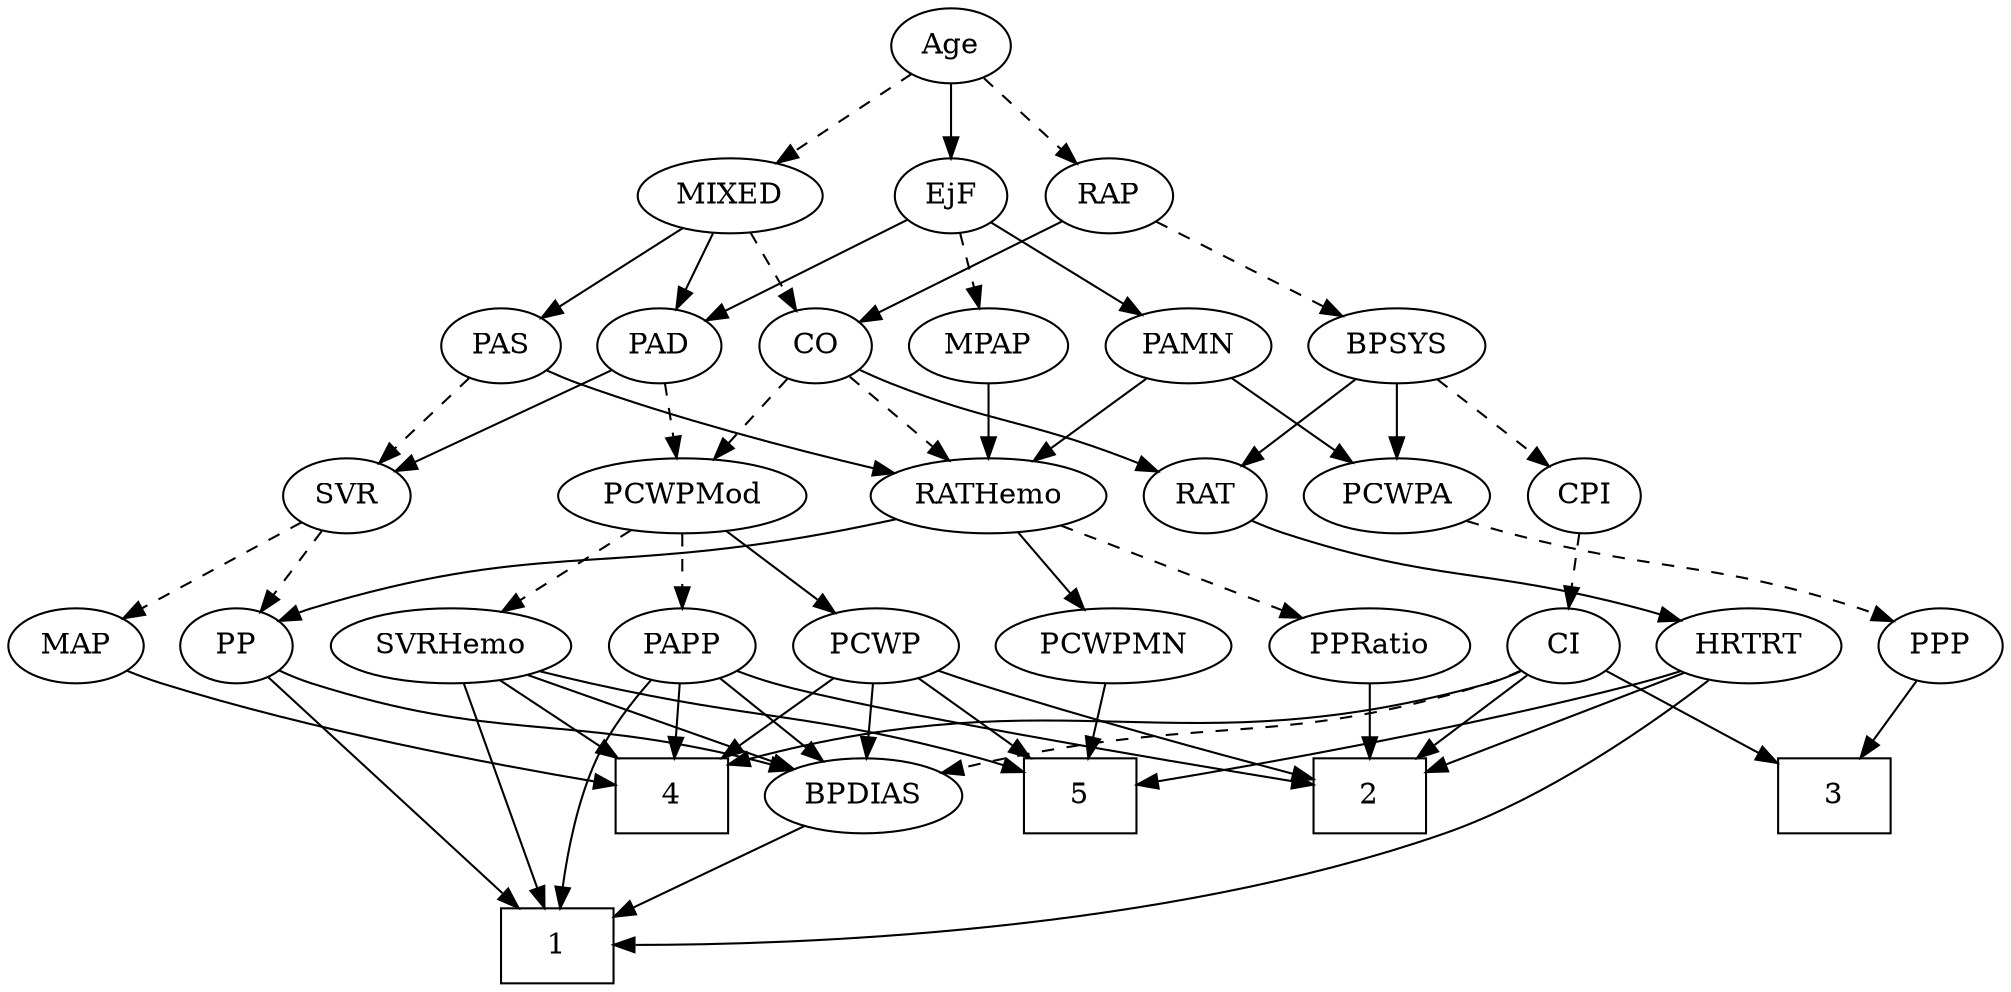 strict digraph {
	graph [bb="0,0,879.55,468"];
	node [label="\N"];
	1	[height=0.5,
		pos="242.55,18",
		shape=box,
		width=0.75];
	2	[height=0.5,
		pos="597.55,90",
		shape=box,
		width=0.75];
	3	[height=0.5,
		pos="808.55,90",
		shape=box,
		width=0.75];
	4	[height=0.5,
		pos="297.55,90",
		shape=box,
		width=0.75];
	5	[height=0.5,
		pos="480.55,90",
		shape=box,
		width=0.75];
	Age	[height=0.5,
		pos="369.55,450",
		width=0.75];
	EjF	[height=0.5,
		pos="369.55,378",
		width=0.75];
	Age -> EjF	[pos="e,369.55,396.1 369.55,431.7 369.55,423.98 369.55,414.71 369.55,406.11",
		style=solid];
	RAP	[height=0.5,
		pos="446.55,378",
		width=0.77632];
	Age -> RAP	[pos="e,430.99,393.14 385.13,434.83 396.09,424.87 410.94,411.37 423.3,400.14",
		style=dashed];
	MIXED	[height=0.5,
		pos="284.55,378",
		width=1.1193];
	Age -> MIXED	[pos="e,302.95,394.16 353.16,435.5 341.14,425.61 324.58,411.96 310.73,400.56",
		style=dashed];
	MPAP	[height=0.5,
		pos="366.55,306",
		width=0.97491];
	EjF -> MPAP	[pos="e,367.28,324.1 368.81,359.7 368.48,351.98 368.08,342.71 367.71,334.11",
		style=dashed];
	PAD	[height=0.5,
		pos="284.55,306",
		width=0.79437];
	EjF -> PAD	[pos="e,301.18,320.69 353.16,363.5 340.66,353.21 323.23,338.86 309.07,327.2",
		style=solid];
	PAMN	[height=0.5,
		pos="527.55,306",
		width=1.011];
	EjF -> PAMN	[pos="e,501.3,318.63 391.52,367.27 417.45,355.78 460.95,336.5 491.77,322.85",
		style=solid];
	BPSYS	[height=0.5,
		pos="619.55,306",
		width=1.0471];
	RAP -> BPSYS	[pos="e,591.61,318.31 469.52,367.7 498.21,356.09 547.69,336.07 581.94,322.22",
		style=dashed];
	CO	[height=0.5,
		pos="446.55,306",
		width=0.75];
	RAP -> CO	[pos="e,446.55,324.1 446.55,359.7 446.55,351.98 446.55,342.71 446.55,334.11",
		style=solid];
	MIXED -> PAD	[pos="e,284.55,324.1 284.55,359.7 284.55,351.98 284.55,342.71 284.55,334.11",
		style=solid];
	MIXED -> CO	[pos="e,425.3,317.22 313.22,365.35 338.86,354.84 377.39,338.79 410.55,324 412.35,323.2 414.19,322.36 416.05,321.51",
		style=dashed];
	PAS	[height=0.5,
		pos="210.55,306",
		width=0.75];
	MIXED -> PAS	[pos="e,225.42,321.07 268.12,361.46 257.75,351.65 244.2,338.83 232.85,328.1",
		style=solid];
	RATHemo	[height=0.5,
		pos="437.55,234",
		width=1.3721];
	MPAP -> RATHemo	[pos="e,421.18,251.13 381.95,289.81 391.27,280.62 403.35,268.72 413.86,258.35",
		style=solid];
	CPI	[height=0.5,
		pos="706.55,234",
		width=0.75];
	BPSYS -> CPI	[pos="e,689.89,248.4 638,290.15 650.84,279.82 668.1,265.93 682.09,254.68",
		style=dashed];
	RAT	[height=0.5,
		pos="532.55,234",
		width=0.75827];
	BPSYS -> RAT	[pos="e,549.21,248.4 601.1,290.15 588.25,279.82 570.99,265.93 557.01,254.68",
		style=solid];
	PCWPA	[height=0.5,
		pos="619.55,234",
		width=1.1555];
	BPSYS -> PCWPA	[pos="e,619.55,252.1 619.55,287.7 619.55,279.98 619.55,270.71 619.55,262.11",
		style=solid];
	SVR	[height=0.5,
		pos="149.55,234",
		width=0.77632];
	PAD -> SVR	[pos="e,170.84,246.04 263.16,293.91 240.74,282.29 205.33,263.93 180,250.79",
		style=solid];
	PCWPMod	[height=0.5,
		pos="301.55,234",
		width=1.4443];
	PAD -> PCWPMod	[pos="e,297.35,252.28 288.66,288.05 290.56,280.26 292.85,270.82 294.97,262.08",
		style=dashed];
	CO -> RATHemo	[pos="e,439.77,252.28 444.37,288.05 443.38,280.35 442.18,271.03 441.07,262.36",
		style=dashed];
	CO -> RAT	[pos="e,516.02,248.46 463.13,291.5 475.86,281.14 493.63,266.67 508.01,254.97",
		style=solid];
	CO -> PCWPMod	[pos="e,330.55,249 425.15,294.67 402.74,283.85 367.08,266.64 339.81,253.47",
		style=dashed];
	PAS -> RATHemo	[pos="e,396.67,244.2 231.61,294.32 236.45,292.07 241.62,289.83 246.55,288 293.03,270.72 347.72,256.1 386.63,246.62",
		style=solid];
	PAS -> SVR	[pos="e,162.89,250.31 197.61,290.15 189.47,280.82 178.8,268.57 169.59,258",
		style=dashed];
	PAMN -> RATHemo	[pos="e,457.74,250.7 508.9,290.5 496.42,280.79 479.76,267.83 465.68,256.88",
		style=solid];
	PAMN -> PCWPA	[pos="e,599.87,249.97 546.61,290.5 559.63,280.59 577.1,267.29 591.68,256.2",
		style=solid];
	PCWPMN	[height=0.5,
		pos="489.55,162",
		width=1.3902];
	RATHemo -> PCWPMN	[pos="e,477.31,179.47 449.87,216.41 456.22,207.87 464.08,197.28 471.13,187.79",
		style=solid];
	PP	[height=0.5,
		pos="106.55,162",
		width=0.75];
	RATHemo -> PP	[pos="e,127.09,173.9 397.16,223.37 385.98,220.84 373.82,218.2 362.55,216 265.3,197.04 237.15,209.44 142.55,180 140.62,179.4 138.66,178.71 \
136.7,177.97",
		style=solid];
	PPRatio	[height=0.5,
		pos="597.55,162",
		width=1.1013];
	RATHemo -> PPRatio	[pos="e,569.86,175.11 468.02,219.67 494.3,208.17 532.33,191.53 560.39,179.26",
		style=dashed];
	CI	[height=0.5,
		pos="682.55,162",
		width=0.75];
	CPI -> CI	[pos="e,688.3,179.79 700.74,216.05 698,208.06 694.66,198.33 691.6,189.4",
		style=dashed];
	HRTRT	[height=0.5,
		pos="767.55,162",
		width=1.1013];
	RAT -> HRTRT	[pos="e,737.64,173.9 553.56,222.19 558.41,219.95 563.59,217.74 568.55,216 633.22,193.24 652.75,199.26 718.55,180 721.66,179.09 724.86,\
178.1 728.07,177.07",
		style=solid];
	MAP	[height=0.5,
		pos="30.547,162",
		width=0.84854];
	SVR -> MAP	[pos="e,51.331,175.23 129.63,221.28 110.64,210.11 81.807,193.15 60.132,180.4",
		style=dashed];
	SVR -> PP	[pos="e,116.27,178.82 139.79,217.12 134.4,208.34 127.59,197.26 121.55,187.42",
		style=dashed];
	SVRHemo	[height=0.5,
		pos="201.55,162",
		width=1.3902];
	PCWPMod -> SVRHemo	[pos="e,223.33,178.25 279.35,217.46 265.4,207.7 247.22,194.97 231.94,184.28",
		style=dashed];
	PCWP	[height=0.5,
		pos="386.55,162",
		width=0.97491];
	PCWPMod -> PCWP	[pos="e,368.79,177.63 320.84,217.12 332.65,207.39 347.91,194.82 360.76,184.24",
		style=solid];
	PAPP	[height=0.5,
		pos="301.55,162",
		width=0.88464];
	PCWPMod -> PAPP	[pos="e,301.55,180.1 301.55,215.7 301.55,207.98 301.55,198.71 301.55,190.11",
		style=dashed];
	PPP	[height=0.5,
		pos="852.55,162",
		width=0.75];
	PCWPA -> PPP	[pos="e,831.9,173.61 650.98,222.08 657.42,219.97 664.18,217.84 670.55,216 734.74,197.42 753.57,202.38 816.55,180 818.45,179.32 820.39,\
178.58 822.33,177.79",
		style=dashed];
	PCWPMN -> 5	[pos="e,482.75,108.1 487.32,143.7 486.33,135.98 485.14,126.71 484.03,118.11",
		style=solid];
	SVRHemo -> 1	[pos="e,237.58,36.189 206.49,143.87 213.51,119.56 226.43,74.819 234.75,46.013",
		style=solid];
	SVRHemo -> 4	[pos="e,273.94,108.21 222.85,145.46 235.39,136.33 251.48,124.59 265.52,114.35",
		style=solid];
	SVRHemo -> 5	[pos="e,453.17,102.13 238.57,149.86 245.83,147.81 253.41,145.76 260.55,144 337.65,124.99 359.28,130.1 435.55,108 438.16,107.24 440.85,\
106.4 443.53,105.51",
		style=solid];
	BPDIAS	[height=0.5,
		pos="384.55,90",
		width=1.1735];
	SVRHemo -> BPDIAS	[pos="e,354.09,102.65 234.69,148.32 265.49,136.54 311.44,118.97 344.33,106.38",
		style=solid];
	BPDIAS -> 1	[pos="e,269.62,32.345 357.84,75.834 335.47,64.807 303.33,48.966 278.67,36.807",
		style=solid];
	MAP -> 4	[pos="e,270.23,95.798 53.979,150.25 59.356,148 65.096,145.78 70.547,144 136.04,122.61 214.81,106.23 260.24,97.659",
		style=solid];
	PP -> 1	[pos="e,225.84,36.443 120.59,146.34 143.76,122.14 190.28,73.576 218.69,43.912",
		style=solid];
	PP -> BPDIAS	[pos="e,353.19,102.19 127.12,150.19 132.07,147.89 137.42,145.66 142.55,144 224.71,117.34 249.94,129.71 333.55,108 336.75,107.17 340.05,\
106.24 343.35,105.26",
		style=solid];
	PPP -> 3	[pos="e,819.42,108.29 842.56,145.12 837.34,136.8 830.81,126.41 824.87,116.96",
		style=solid];
	PPRatio -> 2	[pos="e,597.55,108.1 597.55,143.7 597.55,135.98 597.55,126.71 597.55,118.11",
		style=solid];
	PCWP -> 2	[pos="e,570.48,99.032 413.44,150.31 419.07,148.16 424.98,145.96 430.55,144 474.89,128.41 526.54,112.33 560.53,102.04",
		style=solid];
	PCWP -> 4	[pos="e,319.42,108.2 368.11,146.5 356.38,137.28 340.94,125.13 327.49,114.55",
		style=solid];
	PCWP -> 5	[pos="e,457.57,108.11 405.57,146.83 418.13,137.48 434.87,125.01 449.35,114.23",
		style=solid];
	PCWP -> BPDIAS	[pos="e,385.04,108.1 386.05,143.7 385.83,135.98 385.57,126.71 385.32,118.11",
		style=solid];
	CI -> 2	[pos="e,618.41,108.18 666.16,147.5 654.89,138.23 639.63,125.66 626.36,114.73",
		style=solid];
	CI -> 3	[pos="e,781.3,106.14 702.79,149.75 721.5,139.36 749.73,123.67 772.33,111.12",
		style=solid];
	CI -> 4	[pos="e,324.71,104.95 662.06,149.92 657.1,147.63 651.73,145.48 646.55,144 515.05,106.49 470.3,144.54 334.63,107.73",
		style=solid];
	CI -> BPDIAS	[pos="e,418.03,101.12 661.99,150.15 657.03,147.86 651.68,145.64 646.55,144 559.67,116.29 533.42,128.46 444.55,108 439.14,106.76 433.49,\
105.33 427.92,103.84",
		style=dashed];
	PAPP -> 1	[pos="e,243.97,36.09 286.93,145.48 278.31,135.5 267.87,121.84 261.55,108 252.55,88.297 247.74,64.173 245.21,46.014",
		style=solid];
	PAPP -> 2	[pos="e,570.18,96.764 325.55,150.16 331.06,147.92 336.95,145.72 342.55,144 418.03,120.77 439.24,124.11 516.55,108 530.78,105.03 546.42,\
101.76 560.13,98.876",
		style=solid];
	PAPP -> 4	[pos="e,298.52,108.1 300.56,143.7 300.12,135.98 299.59,126.71 299.1,118.11",
		style=solid];
	PAPP -> BPDIAS	[pos="e,366.22,106.46 318.74,146.5 330.23,136.81 345.54,123.9 358.51,112.96",
		style=solid];
	HRTRT -> 1	[pos="e,269.63,18.565 749.94,145.44 725.63,124.9 679.54,89.338 633.55,72 510.08,25.457 351.06,18.948 279.88,18.578",
		style=solid];
	HRTRT -> 2	[pos="e,624.69,102.18 739.09,149.28 710.23,137.4 665.43,118.95 633.99,106",
		style=solid];
	HRTRT -> 5	[pos="e,507.88,96.674 737.66,150.02 731.39,147.89 724.78,145.77 718.55,144 681.17,133.39 575.01,110.74 517.94,98.779",
		style=solid];
}
